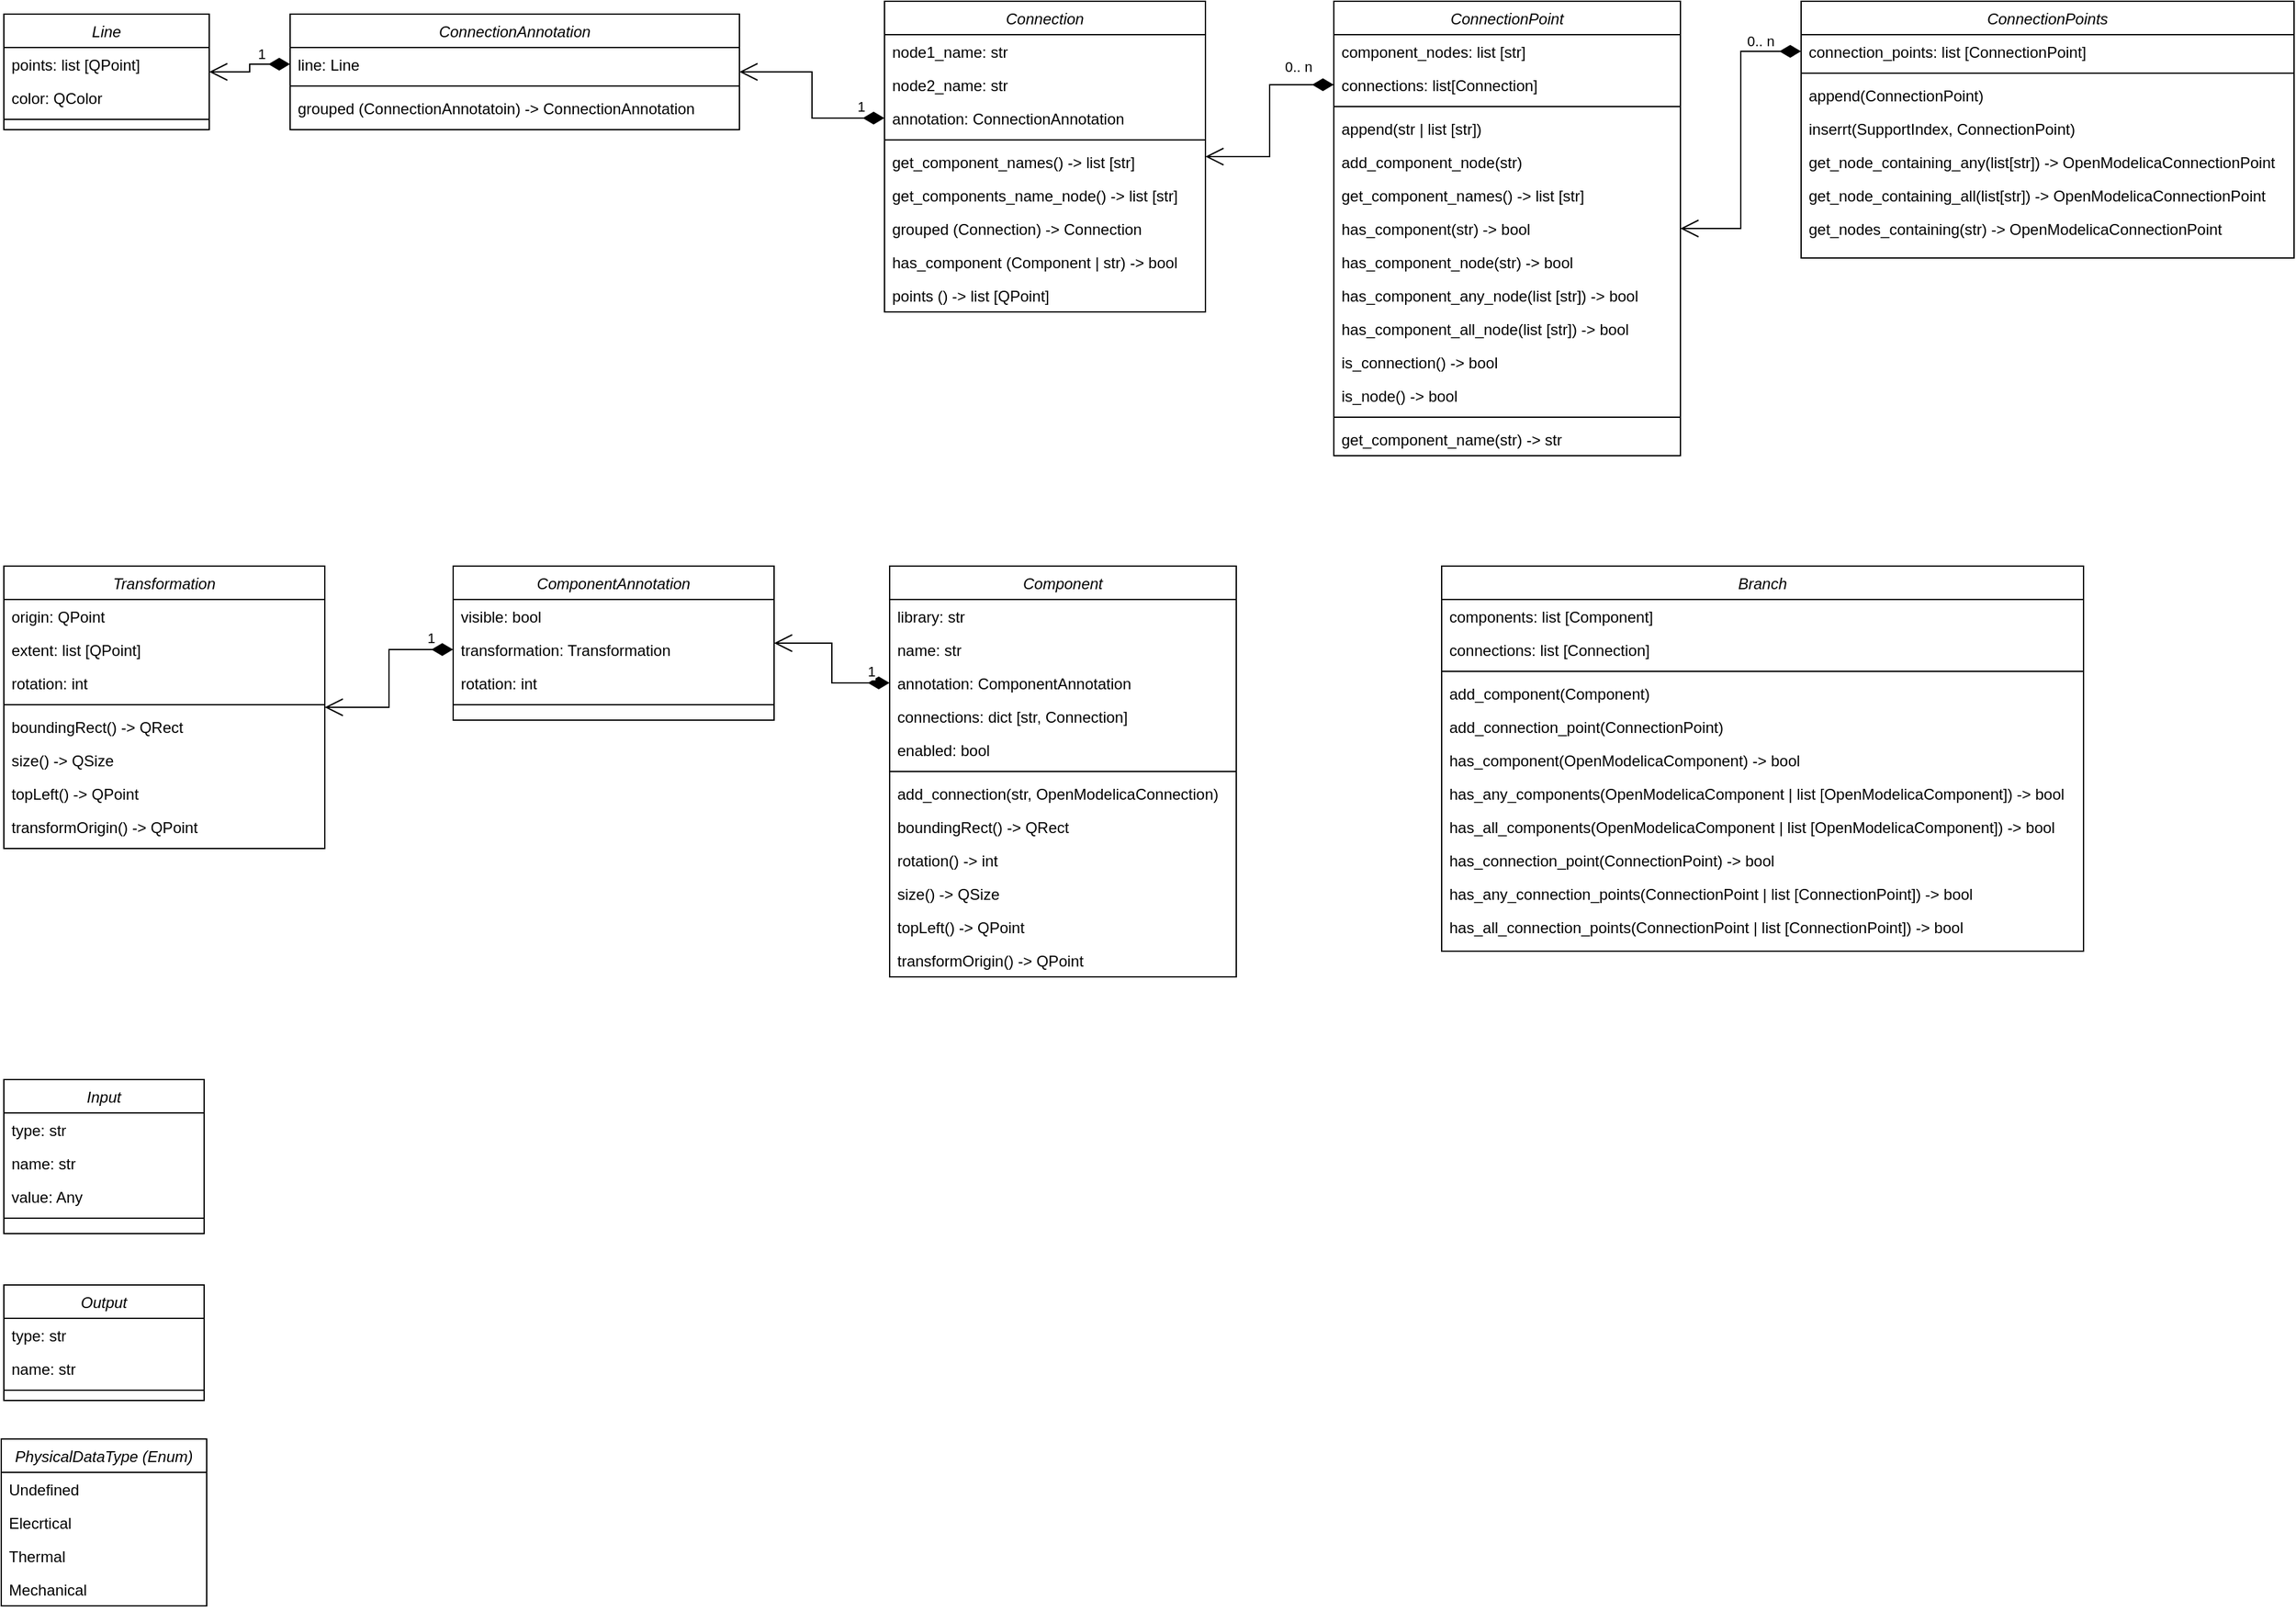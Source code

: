 <mxfile version="20.2.3" type="device"><diagram id="C5RBs43oDa-KdzZeNtuy" name="Page-1"><mxGraphModel dx="1138" dy="692" grid="1" gridSize="10" guides="1" tooltips="1" connect="1" arrows="1" fold="1" page="1" pageScale="1" pageWidth="827" pageHeight="1169" math="0" shadow="0"><root><mxCell id="WIyWlLk6GJQsqaUBKTNV-0"/><mxCell id="WIyWlLk6GJQsqaUBKTNV-1" parent="WIyWlLk6GJQsqaUBKTNV-0"/><mxCell id="zkfFHV4jXpPFQw0GAbJ--0" value="Line" style="swimlane;fontStyle=2;align=center;verticalAlign=top;childLayout=stackLayout;horizontal=1;startSize=26;horizontalStack=0;resizeParent=1;resizeLast=0;collapsible=1;marginBottom=0;rounded=0;shadow=0;strokeWidth=1;" parent="WIyWlLk6GJQsqaUBKTNV-1" vertex="1"><mxGeometry x="40" y="130" width="160" height="90" as="geometry"><mxRectangle x="230" y="140" width="160" height="26" as="alternateBounds"/></mxGeometry></mxCell><mxCell id="zkfFHV4jXpPFQw0GAbJ--1" value="points: list [QPoint]" style="text;align=left;verticalAlign=top;spacingLeft=4;spacingRight=4;overflow=hidden;rotatable=0;points=[[0,0.5],[1,0.5]];portConstraint=eastwest;" parent="zkfFHV4jXpPFQw0GAbJ--0" vertex="1"><mxGeometry y="26" width="160" height="26" as="geometry"/></mxCell><mxCell id="zkfFHV4jXpPFQw0GAbJ--2" value="color: QColor" style="text;align=left;verticalAlign=top;spacingLeft=4;spacingRight=4;overflow=hidden;rotatable=0;points=[[0,0.5],[1,0.5]];portConstraint=eastwest;rounded=0;shadow=0;html=0;" parent="zkfFHV4jXpPFQw0GAbJ--0" vertex="1"><mxGeometry y="52" width="160" height="26" as="geometry"/></mxCell><mxCell id="zkfFHV4jXpPFQw0GAbJ--4" value="" style="line;html=1;strokeWidth=1;align=left;verticalAlign=middle;spacingTop=-1;spacingLeft=3;spacingRight=3;rotatable=0;labelPosition=right;points=[];portConstraint=eastwest;" parent="zkfFHV4jXpPFQw0GAbJ--0" vertex="1"><mxGeometry y="78" width="160" height="8" as="geometry"/></mxCell><mxCell id="G5q_Zmi9c0kl63ak8XaL-9" value="PhysicalDataType (Enum)" style="swimlane;fontStyle=2;align=center;verticalAlign=top;childLayout=stackLayout;horizontal=1;startSize=26;horizontalStack=0;resizeParent=1;resizeLast=0;collapsible=1;marginBottom=0;rounded=0;shadow=0;strokeWidth=1;" vertex="1" parent="WIyWlLk6GJQsqaUBKTNV-1"><mxGeometry x="38" y="1240" width="160" height="130" as="geometry"><mxRectangle x="230" y="140" width="160" height="26" as="alternateBounds"/></mxGeometry></mxCell><mxCell id="G5q_Zmi9c0kl63ak8XaL-10" value="Undefined" style="text;align=left;verticalAlign=top;spacingLeft=4;spacingRight=4;overflow=hidden;rotatable=0;points=[[0,0.5],[1,0.5]];portConstraint=eastwest;" vertex="1" parent="G5q_Zmi9c0kl63ak8XaL-9"><mxGeometry y="26" width="160" height="26" as="geometry"/></mxCell><mxCell id="G5q_Zmi9c0kl63ak8XaL-11" value="Elecrtical" style="text;align=left;verticalAlign=top;spacingLeft=4;spacingRight=4;overflow=hidden;rotatable=0;points=[[0,0.5],[1,0.5]];portConstraint=eastwest;rounded=0;shadow=0;html=0;" vertex="1" parent="G5q_Zmi9c0kl63ak8XaL-9"><mxGeometry y="52" width="160" height="26" as="geometry"/></mxCell><mxCell id="G5q_Zmi9c0kl63ak8XaL-12" value="Thermal" style="text;align=left;verticalAlign=top;spacingLeft=4;spacingRight=4;overflow=hidden;rotatable=0;points=[[0,0.5],[1,0.5]];portConstraint=eastwest;rounded=0;shadow=0;html=0;" vertex="1" parent="G5q_Zmi9c0kl63ak8XaL-9"><mxGeometry y="78" width="160" height="26" as="geometry"/></mxCell><mxCell id="G5q_Zmi9c0kl63ak8XaL-13" value="Mechanical" style="text;align=left;verticalAlign=top;spacingLeft=4;spacingRight=4;overflow=hidden;rotatable=0;points=[[0,0.5],[1,0.5]];portConstraint=eastwest;rounded=0;shadow=0;html=0;" vertex="1" parent="G5q_Zmi9c0kl63ak8XaL-9"><mxGeometry y="104" width="160" height="26" as="geometry"/></mxCell><mxCell id="G5q_Zmi9c0kl63ak8XaL-19" value="ConnectionAnnotation" style="swimlane;fontStyle=2;align=center;verticalAlign=top;childLayout=stackLayout;horizontal=1;startSize=26;horizontalStack=0;resizeParent=1;resizeLast=0;collapsible=1;marginBottom=0;rounded=0;shadow=0;strokeWidth=1;" vertex="1" parent="WIyWlLk6GJQsqaUBKTNV-1"><mxGeometry x="263" y="130" width="350" height="90" as="geometry"><mxRectangle x="230" y="140" width="160" height="26" as="alternateBounds"/></mxGeometry></mxCell><mxCell id="G5q_Zmi9c0kl63ak8XaL-20" value="line: Line" style="text;align=left;verticalAlign=top;spacingLeft=4;spacingRight=4;overflow=hidden;rotatable=0;points=[[0,0.5],[1,0.5]];portConstraint=eastwest;" vertex="1" parent="G5q_Zmi9c0kl63ak8XaL-19"><mxGeometry y="26" width="350" height="26" as="geometry"/></mxCell><mxCell id="G5q_Zmi9c0kl63ak8XaL-22" value="" style="line;html=1;strokeWidth=1;align=left;verticalAlign=middle;spacingTop=-1;spacingLeft=3;spacingRight=3;rotatable=0;labelPosition=right;points=[];portConstraint=eastwest;" vertex="1" parent="G5q_Zmi9c0kl63ak8XaL-19"><mxGeometry y="52" width="350" height="8" as="geometry"/></mxCell><mxCell id="G5q_Zmi9c0kl63ak8XaL-21" value="grouped (ConnectionAnnotatoin) -&gt; ConnectionAnnotation" style="text;align=left;verticalAlign=top;spacingLeft=4;spacingRight=4;overflow=hidden;rotatable=0;points=[[0,0.5],[1,0.5]];portConstraint=eastwest;rounded=0;shadow=0;html=0;" vertex="1" parent="G5q_Zmi9c0kl63ak8XaL-19"><mxGeometry y="60" width="350" height="26" as="geometry"/></mxCell><mxCell id="G5q_Zmi9c0kl63ak8XaL-24" value="Connection" style="swimlane;fontStyle=2;align=center;verticalAlign=top;childLayout=stackLayout;horizontal=1;startSize=26;horizontalStack=0;resizeParent=1;resizeLast=0;collapsible=1;marginBottom=0;rounded=0;shadow=0;strokeWidth=1;" vertex="1" parent="WIyWlLk6GJQsqaUBKTNV-1"><mxGeometry x="726" y="120" width="250" height="242" as="geometry"><mxRectangle x="230" y="140" width="160" height="26" as="alternateBounds"/></mxGeometry></mxCell><mxCell id="G5q_Zmi9c0kl63ak8XaL-25" value="node1_name: str" style="text;align=left;verticalAlign=top;spacingLeft=4;spacingRight=4;overflow=hidden;rotatable=0;points=[[0,0.5],[1,0.5]];portConstraint=eastwest;" vertex="1" parent="G5q_Zmi9c0kl63ak8XaL-24"><mxGeometry y="26" width="250" height="26" as="geometry"/></mxCell><mxCell id="G5q_Zmi9c0kl63ak8XaL-28" value="node2_name: str" style="text;align=left;verticalAlign=top;spacingLeft=4;spacingRight=4;overflow=hidden;rotatable=0;points=[[0,0.5],[1,0.5]];portConstraint=eastwest;" vertex="1" parent="G5q_Zmi9c0kl63ak8XaL-24"><mxGeometry y="52" width="250" height="26" as="geometry"/></mxCell><mxCell id="G5q_Zmi9c0kl63ak8XaL-29" value="annotation: ConnectionAnnotation" style="text;align=left;verticalAlign=top;spacingLeft=4;spacingRight=4;overflow=hidden;rotatable=0;points=[[0,0.5],[1,0.5]];portConstraint=eastwest;" vertex="1" parent="G5q_Zmi9c0kl63ak8XaL-24"><mxGeometry y="78" width="250" height="26" as="geometry"/></mxCell><mxCell id="G5q_Zmi9c0kl63ak8XaL-26" value="" style="line;html=1;strokeWidth=1;align=left;verticalAlign=middle;spacingTop=-1;spacingLeft=3;spacingRight=3;rotatable=0;labelPosition=right;points=[];portConstraint=eastwest;" vertex="1" parent="G5q_Zmi9c0kl63ak8XaL-24"><mxGeometry y="104" width="250" height="8" as="geometry"/></mxCell><mxCell id="G5q_Zmi9c0kl63ak8XaL-30" value="get_component_names() -&gt; list [str]" style="text;align=left;verticalAlign=top;spacingLeft=4;spacingRight=4;overflow=hidden;rotatable=0;points=[[0,0.5],[1,0.5]];portConstraint=eastwest;rounded=0;shadow=0;html=0;" vertex="1" parent="G5q_Zmi9c0kl63ak8XaL-24"><mxGeometry y="112" width="250" height="26" as="geometry"/></mxCell><mxCell id="G5q_Zmi9c0kl63ak8XaL-32" value="get_components_name_node() -&gt; list [str]" style="text;align=left;verticalAlign=top;spacingLeft=4;spacingRight=4;overflow=hidden;rotatable=0;points=[[0,0.5],[1,0.5]];portConstraint=eastwest;rounded=0;shadow=0;html=0;" vertex="1" parent="G5q_Zmi9c0kl63ak8XaL-24"><mxGeometry y="138" width="250" height="26" as="geometry"/></mxCell><mxCell id="G5q_Zmi9c0kl63ak8XaL-31" value="grouped (Connection) -&gt; Connection" style="text;align=left;verticalAlign=top;spacingLeft=4;spacingRight=4;overflow=hidden;rotatable=0;points=[[0,0.5],[1,0.5]];portConstraint=eastwest;rounded=0;shadow=0;html=0;" vertex="1" parent="G5q_Zmi9c0kl63ak8XaL-24"><mxGeometry y="164" width="250" height="26" as="geometry"/></mxCell><mxCell id="G5q_Zmi9c0kl63ak8XaL-27" value="has_component (Component | str) -&gt; bool" style="text;align=left;verticalAlign=top;spacingLeft=4;spacingRight=4;overflow=hidden;rotatable=0;points=[[0,0.5],[1,0.5]];portConstraint=eastwest;rounded=0;shadow=0;html=0;" vertex="1" parent="G5q_Zmi9c0kl63ak8XaL-24"><mxGeometry y="190" width="250" height="26" as="geometry"/></mxCell><mxCell id="G5q_Zmi9c0kl63ak8XaL-33" value="points () -&gt; list [QPoint]" style="text;align=left;verticalAlign=top;spacingLeft=4;spacingRight=4;overflow=hidden;rotatable=0;points=[[0,0.5],[1,0.5]];portConstraint=eastwest;rounded=0;shadow=0;html=0;" vertex="1" parent="G5q_Zmi9c0kl63ak8XaL-24"><mxGeometry y="216" width="250" height="26" as="geometry"/></mxCell><mxCell id="G5q_Zmi9c0kl63ak8XaL-35" value="1" style="endArrow=open;html=1;endSize=12;startArrow=diamondThin;startSize=14;startFill=1;edgeStyle=orthogonalEdgeStyle;align=left;verticalAlign=bottom;rounded=0;" edge="1" parent="WIyWlLk6GJQsqaUBKTNV-1" source="G5q_Zmi9c0kl63ak8XaL-29" target="G5q_Zmi9c0kl63ak8XaL-19"><mxGeometry x="-0.69" relative="1" as="geometry"><mxPoint x="246" y="400" as="sourcePoint"/><mxPoint x="406" y="400" as="targetPoint"/><mxPoint as="offset"/></mxGeometry></mxCell><mxCell id="G5q_Zmi9c0kl63ak8XaL-36" value="1" style="endArrow=open;html=1;endSize=12;startArrow=diamondThin;startSize=14;startFill=1;edgeStyle=orthogonalEdgeStyle;align=left;verticalAlign=bottom;rounded=0;" edge="1" parent="WIyWlLk6GJQsqaUBKTNV-1" source="G5q_Zmi9c0kl63ak8XaL-20" target="zkfFHV4jXpPFQw0GAbJ--0"><mxGeometry x="-0.217" y="1" relative="1" as="geometry"><mxPoint x="263.0" y="355.881" as="sourcePoint"/><mxPoint x="180" y="309.999" as="targetPoint"/><mxPoint as="offset"/></mxGeometry></mxCell><mxCell id="G5q_Zmi9c0kl63ak8XaL-37" value="Input" style="swimlane;fontStyle=2;align=center;verticalAlign=top;childLayout=stackLayout;horizontal=1;startSize=26;horizontalStack=0;resizeParent=1;resizeLast=0;collapsible=1;marginBottom=0;rounded=0;shadow=0;strokeWidth=1;" vertex="1" parent="WIyWlLk6GJQsqaUBKTNV-1"><mxGeometry x="40" y="960" width="156" height="120" as="geometry"><mxRectangle x="230" y="140" width="160" height="26" as="alternateBounds"/></mxGeometry></mxCell><mxCell id="G5q_Zmi9c0kl63ak8XaL-38" value="type: str" style="text;align=left;verticalAlign=top;spacingLeft=4;spacingRight=4;overflow=hidden;rotatable=0;points=[[0,0.5],[1,0.5]];portConstraint=eastwest;" vertex="1" parent="G5q_Zmi9c0kl63ak8XaL-37"><mxGeometry y="26" width="156" height="26" as="geometry"/></mxCell><mxCell id="G5q_Zmi9c0kl63ak8XaL-39" value="name: str" style="text;align=left;verticalAlign=top;spacingLeft=4;spacingRight=4;overflow=hidden;rotatable=0;points=[[0,0.5],[1,0.5]];portConstraint=eastwest;" vertex="1" parent="G5q_Zmi9c0kl63ak8XaL-37"><mxGeometry y="52" width="156" height="26" as="geometry"/></mxCell><mxCell id="G5q_Zmi9c0kl63ak8XaL-40" value="value: Any" style="text;align=left;verticalAlign=top;spacingLeft=4;spacingRight=4;overflow=hidden;rotatable=0;points=[[0,0.5],[1,0.5]];portConstraint=eastwest;" vertex="1" parent="G5q_Zmi9c0kl63ak8XaL-37"><mxGeometry y="78" width="156" height="26" as="geometry"/></mxCell><mxCell id="G5q_Zmi9c0kl63ak8XaL-41" value="" style="line;html=1;strokeWidth=1;align=left;verticalAlign=middle;spacingTop=-1;spacingLeft=3;spacingRight=3;rotatable=0;labelPosition=right;points=[];portConstraint=eastwest;" vertex="1" parent="G5q_Zmi9c0kl63ak8XaL-37"><mxGeometry y="104" width="156" height="8" as="geometry"/></mxCell><mxCell id="G5q_Zmi9c0kl63ak8XaL-47" value="Output" style="swimlane;fontStyle=2;align=center;verticalAlign=top;childLayout=stackLayout;horizontal=1;startSize=26;horizontalStack=0;resizeParent=1;resizeLast=0;collapsible=1;marginBottom=0;rounded=0;shadow=0;strokeWidth=1;" vertex="1" parent="WIyWlLk6GJQsqaUBKTNV-1"><mxGeometry x="40" y="1120" width="156" height="90" as="geometry"><mxRectangle x="230" y="140" width="160" height="26" as="alternateBounds"/></mxGeometry></mxCell><mxCell id="G5q_Zmi9c0kl63ak8XaL-48" value="type: str" style="text;align=left;verticalAlign=top;spacingLeft=4;spacingRight=4;overflow=hidden;rotatable=0;points=[[0,0.5],[1,0.5]];portConstraint=eastwest;" vertex="1" parent="G5q_Zmi9c0kl63ak8XaL-47"><mxGeometry y="26" width="156" height="26" as="geometry"/></mxCell><mxCell id="G5q_Zmi9c0kl63ak8XaL-49" value="name: str" style="text;align=left;verticalAlign=top;spacingLeft=4;spacingRight=4;overflow=hidden;rotatable=0;points=[[0,0.5],[1,0.5]];portConstraint=eastwest;" vertex="1" parent="G5q_Zmi9c0kl63ak8XaL-47"><mxGeometry y="52" width="156" height="26" as="geometry"/></mxCell><mxCell id="G5q_Zmi9c0kl63ak8XaL-51" value="" style="line;html=1;strokeWidth=1;align=left;verticalAlign=middle;spacingTop=-1;spacingLeft=3;spacingRight=3;rotatable=0;labelPosition=right;points=[];portConstraint=eastwest;" vertex="1" parent="G5q_Zmi9c0kl63ak8XaL-47"><mxGeometry y="78" width="156" height="8" as="geometry"/></mxCell><mxCell id="G5q_Zmi9c0kl63ak8XaL-52" value="Transformation" style="swimlane;fontStyle=2;align=center;verticalAlign=top;childLayout=stackLayout;horizontal=1;startSize=26;horizontalStack=0;resizeParent=1;resizeLast=0;collapsible=1;marginBottom=0;rounded=0;shadow=0;strokeWidth=1;" vertex="1" parent="WIyWlLk6GJQsqaUBKTNV-1"><mxGeometry x="40" y="560" width="250" height="220" as="geometry"><mxRectangle x="230" y="140" width="160" height="26" as="alternateBounds"/></mxGeometry></mxCell><mxCell id="G5q_Zmi9c0kl63ak8XaL-53" value="origin: QPoint" style="text;align=left;verticalAlign=top;spacingLeft=4;spacingRight=4;overflow=hidden;rotatable=0;points=[[0,0.5],[1,0.5]];portConstraint=eastwest;" vertex="1" parent="G5q_Zmi9c0kl63ak8XaL-52"><mxGeometry y="26" width="250" height="26" as="geometry"/></mxCell><mxCell id="G5q_Zmi9c0kl63ak8XaL-54" value="extent: list [QPoint]" style="text;align=left;verticalAlign=top;spacingLeft=4;spacingRight=4;overflow=hidden;rotatable=0;points=[[0,0.5],[1,0.5]];portConstraint=eastwest;" vertex="1" parent="G5q_Zmi9c0kl63ak8XaL-52"><mxGeometry y="52" width="250" height="26" as="geometry"/></mxCell><mxCell id="G5q_Zmi9c0kl63ak8XaL-55" value="rotation: int" style="text;align=left;verticalAlign=top;spacingLeft=4;spacingRight=4;overflow=hidden;rotatable=0;points=[[0,0.5],[1,0.5]];portConstraint=eastwest;" vertex="1" parent="G5q_Zmi9c0kl63ak8XaL-52"><mxGeometry y="78" width="250" height="26" as="geometry"/></mxCell><mxCell id="G5q_Zmi9c0kl63ak8XaL-56" value="" style="line;html=1;strokeWidth=1;align=left;verticalAlign=middle;spacingTop=-1;spacingLeft=3;spacingRight=3;rotatable=0;labelPosition=right;points=[];portConstraint=eastwest;" vertex="1" parent="G5q_Zmi9c0kl63ak8XaL-52"><mxGeometry y="104" width="250" height="8" as="geometry"/></mxCell><mxCell id="G5q_Zmi9c0kl63ak8XaL-57" value="boundingRect() -&gt; QRect" style="text;align=left;verticalAlign=top;spacingLeft=4;spacingRight=4;overflow=hidden;rotatable=0;points=[[0,0.5],[1,0.5]];portConstraint=eastwest;rounded=0;shadow=0;html=0;" vertex="1" parent="G5q_Zmi9c0kl63ak8XaL-52"><mxGeometry y="112" width="250" height="26" as="geometry"/></mxCell><mxCell id="G5q_Zmi9c0kl63ak8XaL-58" value="size() -&gt; QSize" style="text;align=left;verticalAlign=top;spacingLeft=4;spacingRight=4;overflow=hidden;rotatable=0;points=[[0,0.5],[1,0.5]];portConstraint=eastwest;rounded=0;shadow=0;html=0;" vertex="1" parent="G5q_Zmi9c0kl63ak8XaL-52"><mxGeometry y="138" width="250" height="26" as="geometry"/></mxCell><mxCell id="G5q_Zmi9c0kl63ak8XaL-59" value="topLeft() -&gt; QPoint" style="text;align=left;verticalAlign=top;spacingLeft=4;spacingRight=4;overflow=hidden;rotatable=0;points=[[0,0.5],[1,0.5]];portConstraint=eastwest;rounded=0;shadow=0;html=0;" vertex="1" parent="G5q_Zmi9c0kl63ak8XaL-52"><mxGeometry y="164" width="250" height="26" as="geometry"/></mxCell><mxCell id="G5q_Zmi9c0kl63ak8XaL-60" value="transformOrigin() -&gt; QPoint" style="text;align=left;verticalAlign=top;spacingLeft=4;spacingRight=4;overflow=hidden;rotatable=0;points=[[0,0.5],[1,0.5]];portConstraint=eastwest;rounded=0;shadow=0;html=0;" vertex="1" parent="G5q_Zmi9c0kl63ak8XaL-52"><mxGeometry y="190" width="250" height="26" as="geometry"/></mxCell><mxCell id="G5q_Zmi9c0kl63ak8XaL-62" value="ComponentAnnotation" style="swimlane;fontStyle=2;align=center;verticalAlign=top;childLayout=stackLayout;horizontal=1;startSize=26;horizontalStack=0;resizeParent=1;resizeLast=0;collapsible=1;marginBottom=0;rounded=0;shadow=0;strokeWidth=1;" vertex="1" parent="WIyWlLk6GJQsqaUBKTNV-1"><mxGeometry x="390" y="560" width="250" height="120" as="geometry"><mxRectangle x="230" y="140" width="160" height="26" as="alternateBounds"/></mxGeometry></mxCell><mxCell id="G5q_Zmi9c0kl63ak8XaL-63" value="visible: bool" style="text;align=left;verticalAlign=top;spacingLeft=4;spacingRight=4;overflow=hidden;rotatable=0;points=[[0,0.5],[1,0.5]];portConstraint=eastwest;" vertex="1" parent="G5q_Zmi9c0kl63ak8XaL-62"><mxGeometry y="26" width="250" height="26" as="geometry"/></mxCell><mxCell id="G5q_Zmi9c0kl63ak8XaL-64" value="transformation: Transformation" style="text;align=left;verticalAlign=top;spacingLeft=4;spacingRight=4;overflow=hidden;rotatable=0;points=[[0,0.5],[1,0.5]];portConstraint=eastwest;" vertex="1" parent="G5q_Zmi9c0kl63ak8XaL-62"><mxGeometry y="52" width="250" height="26" as="geometry"/></mxCell><mxCell id="G5q_Zmi9c0kl63ak8XaL-65" value="rotation: int" style="text;align=left;verticalAlign=top;spacingLeft=4;spacingRight=4;overflow=hidden;rotatable=0;points=[[0,0.5],[1,0.5]];portConstraint=eastwest;" vertex="1" parent="G5q_Zmi9c0kl63ak8XaL-62"><mxGeometry y="78" width="250" height="26" as="geometry"/></mxCell><mxCell id="G5q_Zmi9c0kl63ak8XaL-66" value="" style="line;html=1;strokeWidth=1;align=left;verticalAlign=middle;spacingTop=-1;spacingLeft=3;spacingRight=3;rotatable=0;labelPosition=right;points=[];portConstraint=eastwest;" vertex="1" parent="G5q_Zmi9c0kl63ak8XaL-62"><mxGeometry y="104" width="250" height="8" as="geometry"/></mxCell><mxCell id="G5q_Zmi9c0kl63ak8XaL-71" value="1" style="endArrow=open;html=1;endSize=12;startArrow=diamondThin;startSize=14;startFill=1;edgeStyle=orthogonalEdgeStyle;align=left;verticalAlign=bottom;rounded=0;" edge="1" parent="WIyWlLk6GJQsqaUBKTNV-1" source="G5q_Zmi9c0kl63ak8XaL-64" target="G5q_Zmi9c0kl63ak8XaL-52"><mxGeometry x="-0.69" relative="1" as="geometry"><mxPoint x="490" y="221" as="sourcePoint"/><mxPoint x="407" y="175" as="targetPoint"/><mxPoint as="offset"/></mxGeometry></mxCell><mxCell id="G5q_Zmi9c0kl63ak8XaL-72" value="Component" style="swimlane;fontStyle=2;align=center;verticalAlign=top;childLayout=stackLayout;horizontal=1;startSize=26;horizontalStack=0;resizeParent=1;resizeLast=0;collapsible=1;marginBottom=0;rounded=0;shadow=0;strokeWidth=1;" vertex="1" parent="WIyWlLk6GJQsqaUBKTNV-1"><mxGeometry x="730" y="560" width="270" height="320" as="geometry"><mxRectangle x="230" y="140" width="160" height="26" as="alternateBounds"/></mxGeometry></mxCell><mxCell id="G5q_Zmi9c0kl63ak8XaL-73" value="library: str" style="text;align=left;verticalAlign=top;spacingLeft=4;spacingRight=4;overflow=hidden;rotatable=0;points=[[0,0.5],[1,0.5]];portConstraint=eastwest;" vertex="1" parent="G5q_Zmi9c0kl63ak8XaL-72"><mxGeometry y="26" width="270" height="26" as="geometry"/></mxCell><mxCell id="G5q_Zmi9c0kl63ak8XaL-74" value="name: str" style="text;align=left;verticalAlign=top;spacingLeft=4;spacingRight=4;overflow=hidden;rotatable=0;points=[[0,0.5],[1,0.5]];portConstraint=eastwest;" vertex="1" parent="G5q_Zmi9c0kl63ak8XaL-72"><mxGeometry y="52" width="270" height="26" as="geometry"/></mxCell><mxCell id="G5q_Zmi9c0kl63ak8XaL-75" value="annotation: ComponentAnnotation" style="text;align=left;verticalAlign=top;spacingLeft=4;spacingRight=4;overflow=hidden;rotatable=0;points=[[0,0.5],[1,0.5]];portConstraint=eastwest;" vertex="1" parent="G5q_Zmi9c0kl63ak8XaL-72"><mxGeometry y="78" width="270" height="26" as="geometry"/></mxCell><mxCell id="G5q_Zmi9c0kl63ak8XaL-77" value="connections: dict [str, Connection]" style="text;align=left;verticalAlign=top;spacingLeft=4;spacingRight=4;overflow=hidden;rotatable=0;points=[[0,0.5],[1,0.5]];portConstraint=eastwest;rounded=0;shadow=0;html=0;" vertex="1" parent="G5q_Zmi9c0kl63ak8XaL-72"><mxGeometry y="104" width="270" height="26" as="geometry"/></mxCell><mxCell id="G5q_Zmi9c0kl63ak8XaL-78" value="enabled: bool" style="text;align=left;verticalAlign=top;spacingLeft=4;spacingRight=4;overflow=hidden;rotatable=0;points=[[0,0.5],[1,0.5]];portConstraint=eastwest;rounded=0;shadow=0;html=0;" vertex="1" parent="G5q_Zmi9c0kl63ak8XaL-72"><mxGeometry y="130" width="270" height="26" as="geometry"/></mxCell><mxCell id="G5q_Zmi9c0kl63ak8XaL-76" value="" style="line;html=1;strokeWidth=1;align=left;verticalAlign=middle;spacingTop=-1;spacingLeft=3;spacingRight=3;rotatable=0;labelPosition=right;points=[];portConstraint=eastwest;" vertex="1" parent="G5q_Zmi9c0kl63ak8XaL-72"><mxGeometry y="156" width="270" height="8" as="geometry"/></mxCell><mxCell id="G5q_Zmi9c0kl63ak8XaL-79" value="add_connection(str, OpenModelicaConnection)" style="text;align=left;verticalAlign=top;spacingLeft=4;spacingRight=4;overflow=hidden;rotatable=0;points=[[0,0.5],[1,0.5]];portConstraint=eastwest;rounded=0;shadow=0;html=0;" vertex="1" parent="G5q_Zmi9c0kl63ak8XaL-72"><mxGeometry y="164" width="270" height="26" as="geometry"/></mxCell><mxCell id="G5q_Zmi9c0kl63ak8XaL-80" value="boundingRect() -&gt; QRect" style="text;align=left;verticalAlign=top;spacingLeft=4;spacingRight=4;overflow=hidden;rotatable=0;points=[[0,0.5],[1,0.5]];portConstraint=eastwest;rounded=0;shadow=0;html=0;" vertex="1" parent="G5q_Zmi9c0kl63ak8XaL-72"><mxGeometry y="190" width="270" height="26" as="geometry"/></mxCell><mxCell id="G5q_Zmi9c0kl63ak8XaL-81" value="rotation() -&gt; int" style="text;align=left;verticalAlign=top;spacingLeft=4;spacingRight=4;overflow=hidden;rotatable=0;points=[[0,0.5],[1,0.5]];portConstraint=eastwest;rounded=0;shadow=0;html=0;" vertex="1" parent="G5q_Zmi9c0kl63ak8XaL-72"><mxGeometry y="216" width="270" height="26" as="geometry"/></mxCell><mxCell id="G5q_Zmi9c0kl63ak8XaL-84" value="size() -&gt; QSize" style="text;align=left;verticalAlign=top;spacingLeft=4;spacingRight=4;overflow=hidden;rotatable=0;points=[[0,0.5],[1,0.5]];portConstraint=eastwest;rounded=0;shadow=0;html=0;" vertex="1" parent="G5q_Zmi9c0kl63ak8XaL-72"><mxGeometry y="242" width="270" height="26" as="geometry"/></mxCell><mxCell id="G5q_Zmi9c0kl63ak8XaL-83" value="topLeft() -&gt; QPoint" style="text;align=left;verticalAlign=top;spacingLeft=4;spacingRight=4;overflow=hidden;rotatable=0;points=[[0,0.5],[1,0.5]];portConstraint=eastwest;rounded=0;shadow=0;html=0;" vertex="1" parent="G5q_Zmi9c0kl63ak8XaL-72"><mxGeometry y="268" width="270" height="26" as="geometry"/></mxCell><mxCell id="G5q_Zmi9c0kl63ak8XaL-85" value="transformOrigin() -&gt; QPoint" style="text;align=left;verticalAlign=top;spacingLeft=4;spacingRight=4;overflow=hidden;rotatable=0;points=[[0,0.5],[1,0.5]];portConstraint=eastwest;rounded=0;shadow=0;html=0;" vertex="1" parent="G5q_Zmi9c0kl63ak8XaL-72"><mxGeometry y="294" width="270" height="26" as="geometry"/></mxCell><mxCell id="G5q_Zmi9c0kl63ak8XaL-82" value="1" style="endArrow=open;html=1;endSize=12;startArrow=diamondThin;startSize=14;startFill=1;edgeStyle=orthogonalEdgeStyle;align=left;verticalAlign=bottom;rounded=0;" edge="1" parent="WIyWlLk6GJQsqaUBKTNV-1" source="G5q_Zmi9c0kl63ak8XaL-75" target="G5q_Zmi9c0kl63ak8XaL-62"><mxGeometry x="-0.69" relative="1" as="geometry"><mxPoint x="400" y="455" as="sourcePoint"/><mxPoint x="300" y="500" as="targetPoint"/><mxPoint as="offset"/></mxGeometry></mxCell><mxCell id="G5q_Zmi9c0kl63ak8XaL-86" value="ConnectionPoint" style="swimlane;fontStyle=2;align=center;verticalAlign=top;childLayout=stackLayout;horizontal=1;startSize=26;horizontalStack=0;resizeParent=1;resizeLast=0;collapsible=1;marginBottom=0;rounded=0;shadow=0;strokeWidth=1;" vertex="1" parent="WIyWlLk6GJQsqaUBKTNV-1"><mxGeometry x="1076" y="120" width="270" height="354" as="geometry"><mxRectangle x="230" y="140" width="160" height="26" as="alternateBounds"/></mxGeometry></mxCell><mxCell id="G5q_Zmi9c0kl63ak8XaL-87" value="component_nodes: list [str]" style="text;align=left;verticalAlign=top;spacingLeft=4;spacingRight=4;overflow=hidden;rotatable=0;points=[[0,0.5],[1,0.5]];portConstraint=eastwest;" vertex="1" parent="G5q_Zmi9c0kl63ak8XaL-86"><mxGeometry y="26" width="270" height="26" as="geometry"/></mxCell><mxCell id="G5q_Zmi9c0kl63ak8XaL-88" value="connections: list[Connection]" style="text;align=left;verticalAlign=top;spacingLeft=4;spacingRight=4;overflow=hidden;rotatable=0;points=[[0,0.5],[1,0.5]];portConstraint=eastwest;" vertex="1" parent="G5q_Zmi9c0kl63ak8XaL-86"><mxGeometry y="52" width="270" height="26" as="geometry"/></mxCell><mxCell id="G5q_Zmi9c0kl63ak8XaL-92" value="" style="line;html=1;strokeWidth=1;align=left;verticalAlign=middle;spacingTop=-1;spacingLeft=3;spacingRight=3;rotatable=0;labelPosition=right;points=[];portConstraint=eastwest;" vertex="1" parent="G5q_Zmi9c0kl63ak8XaL-86"><mxGeometry y="78" width="270" height="8" as="geometry"/></mxCell><mxCell id="G5q_Zmi9c0kl63ak8XaL-93" value="append(str | list [str])" style="text;align=left;verticalAlign=top;spacingLeft=4;spacingRight=4;overflow=hidden;rotatable=0;points=[[0,0.5],[1,0.5]];portConstraint=eastwest;rounded=0;shadow=0;html=0;" vertex="1" parent="G5q_Zmi9c0kl63ak8XaL-86"><mxGeometry y="86" width="270" height="26" as="geometry"/></mxCell><mxCell id="G5q_Zmi9c0kl63ak8XaL-94" value="add_component_node(str)" style="text;align=left;verticalAlign=top;spacingLeft=4;spacingRight=4;overflow=hidden;rotatable=0;points=[[0,0.5],[1,0.5]];portConstraint=eastwest;rounded=0;shadow=0;html=0;" vertex="1" parent="G5q_Zmi9c0kl63ak8XaL-86"><mxGeometry y="112" width="270" height="26" as="geometry"/></mxCell><mxCell id="G5q_Zmi9c0kl63ak8XaL-95" value="get_component_names() -&gt; list [str]" style="text;align=left;verticalAlign=top;spacingLeft=4;spacingRight=4;overflow=hidden;rotatable=0;points=[[0,0.5],[1,0.5]];portConstraint=eastwest;rounded=0;shadow=0;html=0;" vertex="1" parent="G5q_Zmi9c0kl63ak8XaL-86"><mxGeometry y="138" width="270" height="26" as="geometry"/></mxCell><mxCell id="G5q_Zmi9c0kl63ak8XaL-96" value="has_component(str) -&gt; bool" style="text;align=left;verticalAlign=top;spacingLeft=4;spacingRight=4;overflow=hidden;rotatable=0;points=[[0,0.5],[1,0.5]];portConstraint=eastwest;rounded=0;shadow=0;html=0;" vertex="1" parent="G5q_Zmi9c0kl63ak8XaL-86"><mxGeometry y="164" width="270" height="26" as="geometry"/></mxCell><mxCell id="G5q_Zmi9c0kl63ak8XaL-97" value="has_component_node(str) -&gt; bool" style="text;align=left;verticalAlign=top;spacingLeft=4;spacingRight=4;overflow=hidden;rotatable=0;points=[[0,0.5],[1,0.5]];portConstraint=eastwest;rounded=0;shadow=0;html=0;" vertex="1" parent="G5q_Zmi9c0kl63ak8XaL-86"><mxGeometry y="190" width="270" height="26" as="geometry"/></mxCell><mxCell id="G5q_Zmi9c0kl63ak8XaL-99" value="has_component_any_node(list [str]) -&gt; bool" style="text;align=left;verticalAlign=top;spacingLeft=4;spacingRight=4;overflow=hidden;rotatable=0;points=[[0,0.5],[1,0.5]];portConstraint=eastwest;rounded=0;shadow=0;html=0;" vertex="1" parent="G5q_Zmi9c0kl63ak8XaL-86"><mxGeometry y="216" width="270" height="26" as="geometry"/></mxCell><mxCell id="G5q_Zmi9c0kl63ak8XaL-101" value="has_component_all_node(list [str]) -&gt; bool" style="text;align=left;verticalAlign=top;spacingLeft=4;spacingRight=4;overflow=hidden;rotatable=0;points=[[0,0.5],[1,0.5]];portConstraint=eastwest;rounded=0;shadow=0;html=0;" vertex="1" parent="G5q_Zmi9c0kl63ak8XaL-86"><mxGeometry y="242" width="270" height="26" as="geometry"/></mxCell><mxCell id="G5q_Zmi9c0kl63ak8XaL-100" value="is_connection() -&gt; bool" style="text;align=left;verticalAlign=top;spacingLeft=4;spacingRight=4;overflow=hidden;rotatable=0;points=[[0,0.5],[1,0.5]];portConstraint=eastwest;rounded=0;shadow=0;html=0;" vertex="1" parent="G5q_Zmi9c0kl63ak8XaL-86"><mxGeometry y="268" width="270" height="26" as="geometry"/></mxCell><mxCell id="G5q_Zmi9c0kl63ak8XaL-102" value="is_node() -&gt; bool" style="text;align=left;verticalAlign=top;spacingLeft=4;spacingRight=4;overflow=hidden;rotatable=0;points=[[0,0.5],[1,0.5]];portConstraint=eastwest;rounded=0;shadow=0;html=0;" vertex="1" parent="G5q_Zmi9c0kl63ak8XaL-86"><mxGeometry y="294" width="270" height="26" as="geometry"/></mxCell><mxCell id="G5q_Zmi9c0kl63ak8XaL-103" value="" style="line;html=1;strokeWidth=1;align=left;verticalAlign=middle;spacingTop=-1;spacingLeft=3;spacingRight=3;rotatable=0;labelPosition=right;points=[];portConstraint=eastwest;" vertex="1" parent="G5q_Zmi9c0kl63ak8XaL-86"><mxGeometry y="320" width="270" height="8" as="geometry"/></mxCell><mxCell id="G5q_Zmi9c0kl63ak8XaL-104" value="get_component_name(str) -&gt; str" style="text;align=left;verticalAlign=top;spacingLeft=4;spacingRight=4;overflow=hidden;rotatable=0;points=[[0,0.5],[1,0.5]];portConstraint=eastwest;rounded=0;shadow=0;html=0;" vertex="1" parent="G5q_Zmi9c0kl63ak8XaL-86"><mxGeometry y="328" width="270" height="26" as="geometry"/></mxCell><mxCell id="G5q_Zmi9c0kl63ak8XaL-105" value="ConnectionPoints" style="swimlane;fontStyle=2;align=center;verticalAlign=top;childLayout=stackLayout;horizontal=1;startSize=26;horizontalStack=0;resizeParent=1;resizeLast=0;collapsible=1;marginBottom=0;rounded=0;shadow=0;strokeWidth=1;" vertex="1" parent="WIyWlLk6GJQsqaUBKTNV-1"><mxGeometry x="1440" y="120" width="384" height="200" as="geometry"><mxRectangle x="230" y="140" width="160" height="26" as="alternateBounds"/></mxGeometry></mxCell><mxCell id="G5q_Zmi9c0kl63ak8XaL-106" value="connection_points: list [ConnectionPoint]" style="text;align=left;verticalAlign=top;spacingLeft=4;spacingRight=4;overflow=hidden;rotatable=0;points=[[0,0.5],[1,0.5]];portConstraint=eastwest;" vertex="1" parent="G5q_Zmi9c0kl63ak8XaL-105"><mxGeometry y="26" width="384" height="26" as="geometry"/></mxCell><mxCell id="G5q_Zmi9c0kl63ak8XaL-108" value="" style="line;html=1;strokeWidth=1;align=left;verticalAlign=middle;spacingTop=-1;spacingLeft=3;spacingRight=3;rotatable=0;labelPosition=right;points=[];portConstraint=eastwest;" vertex="1" parent="G5q_Zmi9c0kl63ak8XaL-105"><mxGeometry y="52" width="384" height="8" as="geometry"/></mxCell><mxCell id="G5q_Zmi9c0kl63ak8XaL-109" value="append(ConnectionPoint)" style="text;align=left;verticalAlign=top;spacingLeft=4;spacingRight=4;overflow=hidden;rotatable=0;points=[[0,0.5],[1,0.5]];portConstraint=eastwest;rounded=0;shadow=0;html=0;" vertex="1" parent="G5q_Zmi9c0kl63ak8XaL-105"><mxGeometry y="60" width="384" height="26" as="geometry"/></mxCell><mxCell id="G5q_Zmi9c0kl63ak8XaL-110" value="inserrt(SupportIndex, ConnectionPoint)" style="text;align=left;verticalAlign=top;spacingLeft=4;spacingRight=4;overflow=hidden;rotatable=0;points=[[0,0.5],[1,0.5]];portConstraint=eastwest;rounded=0;shadow=0;html=0;" vertex="1" parent="G5q_Zmi9c0kl63ak8XaL-105"><mxGeometry y="86" width="384" height="26" as="geometry"/></mxCell><mxCell id="G5q_Zmi9c0kl63ak8XaL-111" value="get_node_containing_any(list[str]) -&gt; OpenModelicaConnectionPoint" style="text;align=left;verticalAlign=top;spacingLeft=4;spacingRight=4;overflow=hidden;rotatable=0;points=[[0,0.5],[1,0.5]];portConstraint=eastwest;rounded=0;shadow=0;html=0;" vertex="1" parent="G5q_Zmi9c0kl63ak8XaL-105"><mxGeometry y="112" width="384" height="26" as="geometry"/></mxCell><mxCell id="G5q_Zmi9c0kl63ak8XaL-112" value="get_node_containing_all(list[str]) -&gt; OpenModelicaConnectionPoint" style="text;align=left;verticalAlign=top;spacingLeft=4;spacingRight=4;overflow=hidden;rotatable=0;points=[[0,0.5],[1,0.5]];portConstraint=eastwest;rounded=0;shadow=0;html=0;" vertex="1" parent="G5q_Zmi9c0kl63ak8XaL-105"><mxGeometry y="138" width="384" height="26" as="geometry"/></mxCell><mxCell id="G5q_Zmi9c0kl63ak8XaL-113" value="get_nodes_containing(str) -&gt; OpenModelicaConnectionPoint" style="text;align=left;verticalAlign=top;spacingLeft=4;spacingRight=4;overflow=hidden;rotatable=0;points=[[0,0.5],[1,0.5]];portConstraint=eastwest;rounded=0;shadow=0;html=0;" vertex="1" parent="G5q_Zmi9c0kl63ak8XaL-105"><mxGeometry y="164" width="384" height="26" as="geometry"/></mxCell><mxCell id="G5q_Zmi9c0kl63ak8XaL-120" value="0.. n" style="endArrow=open;html=1;endSize=12;startArrow=diamondThin;startSize=14;startFill=1;edgeStyle=orthogonalEdgeStyle;align=left;verticalAlign=bottom;rounded=0;" edge="1" parent="WIyWlLk6GJQsqaUBKTNV-1" source="G5q_Zmi9c0kl63ak8XaL-106" target="G5q_Zmi9c0kl63ak8XaL-86"><mxGeometry x="-0.621" y="1" relative="1" as="geometry"><mxPoint x="616" y="465.048" as="sourcePoint"/><mxPoint x="516.0" y="510" as="targetPoint"/><mxPoint as="offset"/></mxGeometry></mxCell><mxCell id="G5q_Zmi9c0kl63ak8XaL-121" value="0.. n" style="endArrow=open;html=1;endSize=12;startArrow=diamondThin;startSize=14;startFill=1;edgeStyle=orthogonalEdgeStyle;align=left;verticalAlign=bottom;rounded=0;" edge="1" parent="WIyWlLk6GJQsqaUBKTNV-1" source="G5q_Zmi9c0kl63ak8XaL-88" target="G5q_Zmi9c0kl63ak8XaL-24"><mxGeometry x="-0.487" y="-5" relative="1" as="geometry"><mxPoint x="376" y="769" as="sourcePoint"/><mxPoint x="236" y="700" as="targetPoint"/><mxPoint as="offset"/></mxGeometry></mxCell><mxCell id="G5q_Zmi9c0kl63ak8XaL-123" value="Branch" style="swimlane;fontStyle=2;align=center;verticalAlign=top;childLayout=stackLayout;horizontal=1;startSize=26;horizontalStack=0;resizeParent=1;resizeLast=0;collapsible=1;marginBottom=0;rounded=0;shadow=0;strokeWidth=1;" vertex="1" parent="WIyWlLk6GJQsqaUBKTNV-1"><mxGeometry x="1160" y="560" width="500" height="300" as="geometry"><mxRectangle x="230" y="140" width="160" height="26" as="alternateBounds"/></mxGeometry></mxCell><mxCell id="G5q_Zmi9c0kl63ak8XaL-124" value="components: list [Component]" style="text;align=left;verticalAlign=top;spacingLeft=4;spacingRight=4;overflow=hidden;rotatable=0;points=[[0,0.5],[1,0.5]];portConstraint=eastwest;" vertex="1" parent="G5q_Zmi9c0kl63ak8XaL-123"><mxGeometry y="26" width="500" height="26" as="geometry"/></mxCell><mxCell id="G5q_Zmi9c0kl63ak8XaL-125" value="connections: list [Connection]" style="text;align=left;verticalAlign=top;spacingLeft=4;spacingRight=4;overflow=hidden;rotatable=0;points=[[0,0.5],[1,0.5]];portConstraint=eastwest;" vertex="1" parent="G5q_Zmi9c0kl63ak8XaL-123"><mxGeometry y="52" width="500" height="26" as="geometry"/></mxCell><mxCell id="G5q_Zmi9c0kl63ak8XaL-129" value="" style="line;html=1;strokeWidth=1;align=left;verticalAlign=middle;spacingTop=-1;spacingLeft=3;spacingRight=3;rotatable=0;labelPosition=right;points=[];portConstraint=eastwest;" vertex="1" parent="G5q_Zmi9c0kl63ak8XaL-123"><mxGeometry y="78" width="500" height="8" as="geometry"/></mxCell><mxCell id="G5q_Zmi9c0kl63ak8XaL-131" value="add_component(Component)" style="text;align=left;verticalAlign=top;spacingLeft=4;spacingRight=4;overflow=hidden;rotatable=0;points=[[0,0.5],[1,0.5]];portConstraint=eastwest;rounded=0;shadow=0;html=0;" vertex="1" parent="G5q_Zmi9c0kl63ak8XaL-123"><mxGeometry y="86" width="500" height="26" as="geometry"/></mxCell><mxCell id="G5q_Zmi9c0kl63ak8XaL-132" value="add_connection_point(ConnectionPoint)" style="text;align=left;verticalAlign=top;spacingLeft=4;spacingRight=4;overflow=hidden;rotatable=0;points=[[0,0.5],[1,0.5]];portConstraint=eastwest;rounded=0;shadow=0;html=0;" vertex="1" parent="G5q_Zmi9c0kl63ak8XaL-123"><mxGeometry y="112" width="500" height="26" as="geometry"/></mxCell><mxCell id="G5q_Zmi9c0kl63ak8XaL-133" value="has_component(OpenModelicaComponent) -&gt; bool" style="text;align=left;verticalAlign=top;spacingLeft=4;spacingRight=4;overflow=hidden;rotatable=0;points=[[0,0.5],[1,0.5]];portConstraint=eastwest;rounded=0;shadow=0;html=0;" vertex="1" parent="G5q_Zmi9c0kl63ak8XaL-123"><mxGeometry y="138" width="500" height="26" as="geometry"/></mxCell><mxCell id="G5q_Zmi9c0kl63ak8XaL-134" value="has_any_components(OpenModelicaComponent | list [OpenModelicaComponent]) -&gt; bool" style="text;align=left;verticalAlign=top;spacingLeft=4;spacingRight=4;overflow=hidden;rotatable=0;points=[[0,0.5],[1,0.5]];portConstraint=eastwest;rounded=0;shadow=0;html=0;" vertex="1" parent="G5q_Zmi9c0kl63ak8XaL-123"><mxGeometry y="164" width="500" height="26" as="geometry"/></mxCell><mxCell id="G5q_Zmi9c0kl63ak8XaL-135" value="has_all_components(OpenModelicaComponent | list [OpenModelicaComponent]) -&gt; bool" style="text;align=left;verticalAlign=top;spacingLeft=4;spacingRight=4;overflow=hidden;rotatable=0;points=[[0,0.5],[1,0.5]];portConstraint=eastwest;rounded=0;shadow=0;html=0;" vertex="1" parent="G5q_Zmi9c0kl63ak8XaL-123"><mxGeometry y="190" width="500" height="26" as="geometry"/></mxCell><mxCell id="G5q_Zmi9c0kl63ak8XaL-136" value="has_connection_point(ConnectionPoint) -&gt; bool" style="text;align=left;verticalAlign=top;spacingLeft=4;spacingRight=4;overflow=hidden;rotatable=0;points=[[0,0.5],[1,0.5]];portConstraint=eastwest;rounded=0;shadow=0;html=0;" vertex="1" parent="G5q_Zmi9c0kl63ak8XaL-123"><mxGeometry y="216" width="500" height="26" as="geometry"/></mxCell><mxCell id="G5q_Zmi9c0kl63ak8XaL-138" value="has_any_connection_points(ConnectionPoint | list [ConnectionPoint]) -&gt; bool" style="text;align=left;verticalAlign=top;spacingLeft=4;spacingRight=4;overflow=hidden;rotatable=0;points=[[0,0.5],[1,0.5]];portConstraint=eastwest;rounded=0;shadow=0;html=0;" vertex="1" parent="G5q_Zmi9c0kl63ak8XaL-123"><mxGeometry y="242" width="500" height="26" as="geometry"/></mxCell><mxCell id="G5q_Zmi9c0kl63ak8XaL-137" value="has_all_connection_points(ConnectionPoint | list [ConnectionPoint]) -&gt; bool" style="text;align=left;verticalAlign=top;spacingLeft=4;spacingRight=4;overflow=hidden;rotatable=0;points=[[0,0.5],[1,0.5]];portConstraint=eastwest;rounded=0;shadow=0;html=0;" vertex="1" parent="G5q_Zmi9c0kl63ak8XaL-123"><mxGeometry y="268" width="500" height="26" as="geometry"/></mxCell></root></mxGraphModel></diagram></mxfile>